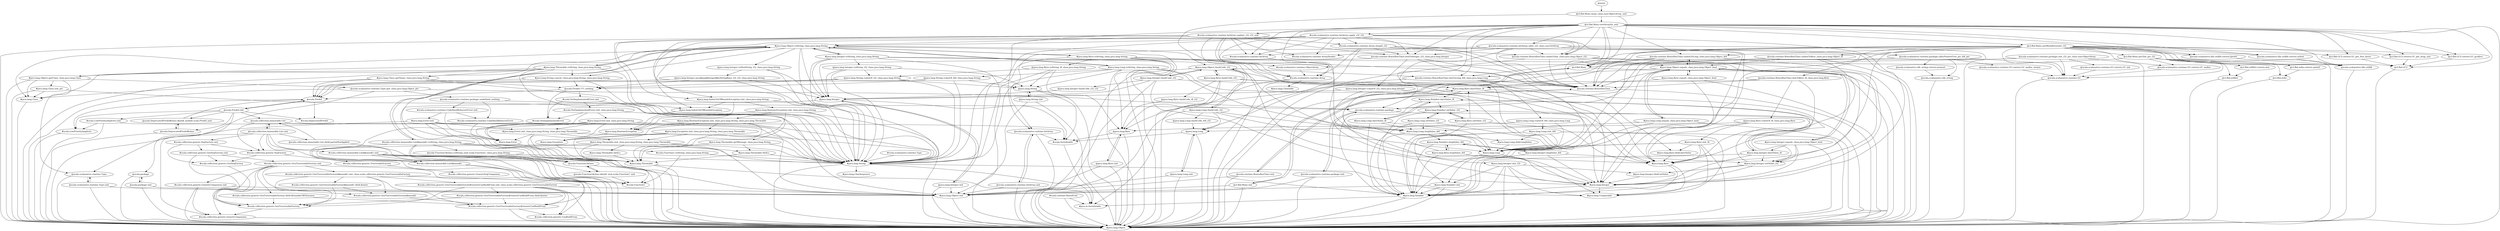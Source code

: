 digraph G {
"@main"->"@cl.fbd.Main::main_class.ssnr.ObjectArray_unit";
"#scala.scalanative.runtime.Type"->"#java.lang.String";
"#java.lang.String"->"#java.io.Serializable";
"#java.lang.String"->"#java.lang.Comparable";
"#java.lang.String"->"#java.lang.CharSequence";
"#java.lang.String"->"#java.lang.Object";
"#scala.scalanative.runtime.ObjectArray"->"#scala.scalanative.runtime.Array";
"#scala.scalanative.runtime.Array"->"#java.io.Serializable";
"#scala.scalanative.runtime.Array"->"#java.lang.Cloneable";
"#scala.scalanative.runtime.Array"->"#java.lang.Object";
"#scala.runtime.BoxedUnit"->"#java.io.Serializable";
"#scala.runtime.BoxedUnit"->"#java.lang.Object";
"@scala.scalanative.runtime.package::init_i32_ptr_class.ssnr.ObjectArray"->"@scala.scalanative.runtime.package";
"@scala.scalanative.runtime.package::init_i32_ptr_class.ssnr.ObjectArray"->"#scala.scalanative.runtime.ObjectArray";
"@scala.scalanative.runtime.package::init_i32_ptr_class.ssnr.ObjectArray"->"@scala.scalanative.runtime.GC";
"@scala.scalanative.runtime.package::init_i32_ptr_class.ssnr.ObjectArray"->"@scala.scalanative.runtime.GC::extern.GC_init";
"@scala.scalanative.runtime.package::init_i32_ptr_class.ssnr.ObjectArray"->"#java.lang.Object";
"@scala.scalanative.runtime.GC::extern.GC_init"->"@scala.scalanative.runtime.GC";
"@scala.scalanative.runtime.GC"->"#java.lang.Object";
"@scala.scalanative.runtime.package"->"@scala.scalanative.runtime.package::init";
"@scala.scalanative.runtime.package"->"#java.lang.Object";
"@scala.scalanative.runtime.package::init"->"@scala.scalanative.runtime.package";
"@scala.scalanative.runtime.package::init"->"#java.lang.Object::init";
"@scala.scalanative.runtime.package::init"->"#java.lang.Object";
"#java.lang.Object::init"->"#java.lang.Object";
"@cl.fbd.Main::main_class.ssnr.ObjectArray_unit"->"@cl.fbd.Main::testArrayInt_unit";
"@cl.fbd.Main::main_class.ssnr.ObjectArray_unit"->"#scala.scalanative.runtime.ObjectArray";
"@cl.fbd.Main::main_class.ssnr.ObjectArray_unit"->"@cl.fbd.Main";
"@cl.fbd.Main"->"@cl.fbd.Main::init";
"@cl.fbd.Main"->"#java.lang.Object";
"@cl.fbd.Main::init"->"#java.lang.Object::init";
"@cl.fbd.Main::init"->"#java.lang.Object";
"@cl.fbd.Main::init"->"@cl.fbd.Main";
"@cl.fbd.Main::testArrayInt_unit"->"@cl.fbd.GC2::extern.GC_get_heap_size";
"@cl.fbd.Main::testArrayInt_unit"->"@scala.scalanative.libc.stdlib";
"@cl.fbd.Main::testArrayInt_unit"->"@scala.runtime.BoxesRunTime::boxToInteger_i32_class.java.lang.Integer";
"@cl.fbd.Main::testArrayInt_unit"->"@scala.scalanative.libc.stdlib::extern.fprintf";
"@cl.fbd.Main::testArrayInt_unit"->"@cl.fbd.GC2::extern.GC_gcollect";
"@cl.fbd.Main::testArrayInt_unit"->"@scala.runtime.BoxesRunTime";
"@cl.fbd.Main::testArrayInt_unit"->"@scala.runtime.BoxesRunTime::boxToLong_i64_class.java.lang.Long";
"@cl.fbd.Main::testArrayInt_unit"->"@cl.fbd.GC2";
"@cl.fbd.Main::testArrayInt_unit"->"@scala.runtime.BoxesRunTime::unboxToLong_class.java.lang.Object_i64";
"@cl.fbd.Main::testArrayInt_unit"->"@scala.scalanative.libc.stdlib::extern.stdout";
"@cl.fbd.Main::testArrayInt_unit"->"#java.lang.Long";
"@cl.fbd.Main::testArrayInt_unit"->"#scala.scalanative.runtime.IntArray::update_i32_i32_unit";
"@cl.fbd.Main::testArrayInt_unit"->"@cl.fbd.GC2::extern.GC_get_free_bytes";
"@cl.fbd.Main::testArrayInt_unit"->"#java.lang.Integer";
"@cl.fbd.Main::testArrayInt_unit"->"@scala.runtime.BoxesRunTime::unboxToInt_class.java.lang.Object_i32";
"@cl.fbd.Main::testArrayInt_unit"->"@scala.scalanative.runtime.IntArray";
"@cl.fbd.Main::testArrayInt_unit"->"#scala.scalanative.runtime.IntArray";
"@cl.fbd.Main::testArrayInt_unit"->"@scala.scalanative.runtime.IntArray::alloc_i32_class.ssnr.IntArray";
"@cl.fbd.Main::testArrayInt_unit"->"@cl.fbd.Main::useMemReturnInt_i32";
"@cl.fbd.Main::testArrayInt_unit"->"#scala.scalanative.runtime.IntArray::apply_i32_i32";
"@cl.fbd.Main::testArrayInt_unit"->"#java.lang.Object";
"@cl.fbd.Main::testArrayInt_unit"->"@cl.fbd.Main";
"#scala.scalanative.runtime.IntArray::apply_i32_i32"->"#scala.scalanative.runtime.Array::length_i32";
"#scala.scalanative.runtime.IntArray::apply_i32_i32"->"@scala.runtime.BoxesRunTime::boxToInteger_i32_class.java.lang.Integer";
"#scala.scalanative.runtime.IntArray::apply_i32_i32"->"@scala.runtime.BoxesRunTime";
"#scala.scalanative.runtime.IntArray::apply_i32_i32"->"#java.lang.String";
"#scala.scalanative.runtime.IntArray::apply_i32_i32"->"#java.lang.IndexOutOfBoundsException";
"#scala.scalanative.runtime.IntArray::apply_i32_i32"->"#java.lang.IndexOutOfBoundsException::init_class.java.lang.String";
"#scala.scalanative.runtime.IntArray::apply_i32_i32"->"#java.lang.Integer";
"#scala.scalanative.runtime.IntArray::apply_i32_i32"->"#java.lang.Object::toString_class.java.lang.String";
"#scala.scalanative.runtime.IntArray::apply_i32_i32"->"@scala.runtime.BoxesRunTime::unboxToInt_class.java.lang.Object_i32";
"#scala.scalanative.runtime.IntArray::apply_i32_i32"->"#scala.scalanative.runtime.IntArray";
"#scala.scalanative.runtime.IntArray::apply_i32_i32"->"#scala.scalanative.runtime.Array";
"#scala.scalanative.runtime.IntArray::apply_i32_i32"->"#java.lang.Object";
"#scala.scalanative.runtime.IntArray::apply_i32_i32"->"#scala.scalanative.runtime.ArrayHeader";
"#scala.scalanative.runtime.IntArray"->"#scala.scalanative.runtime.Array";
"@scala.runtime.BoxesRunTime::unboxToInt_class.java.lang.Object_i32"->"#java.lang.Object::equals_class.java.lang.Object_bool";
"@scala.runtime.BoxesRunTime::unboxToInt_class.java.lang.Object_i32"->"#java.lang.Integer::intValue_i32";
"@scala.runtime.BoxesRunTime::unboxToInt_class.java.lang.Object_i32"->"#java.lang.Integer";
"@scala.runtime.BoxesRunTime::unboxToInt_class.java.lang.Object_i32"->"@scala.runtime.BoxesRunTime";
"@scala.runtime.BoxesRunTime::unboxToInt_class.java.lang.Object_i32"->"#java.lang.Object";
"@scala.runtime.BoxesRunTime"->"@scala.runtime.BoxesRunTime::init";
"@scala.runtime.BoxesRunTime"->"#java.lang.Object";
"@scala.runtime.BoxesRunTime::init"->"@scala.runtime.BoxesRunTime";
"@scala.runtime.BoxesRunTime::init"->"#java.lang.Object::init";
"@scala.runtime.BoxesRunTime::init"->"#java.lang.Object";
"#java.lang.Integer"->"#java.lang.Number";
"#java.lang.Integer"->"#java.lang.Comparable";
"#java.lang.Number"->"#java.io.Serializable";
"#java.lang.Number"->"#java.lang.Object";
"#java.lang.Integer::intValue_i32"->"#java.lang.Number";
"#java.lang.Integer::intValue_i32"->"#java.lang.Number::intValue_i32";
"#java.lang.Integer::intValue_i32"->"#java.lang.Integer";
"#java.lang.Integer::intValue_i32"->"#java.lang.Integer::field.intValue";
"#java.lang.Integer::field.intValue"->"#java.lang.Integer";
"#java.lang.Number::intValue_i32"->"#java.lang.Number";
"#java.lang.Object::equals_class.java.lang.Object_bool"->"#java.lang.Long";
"#java.lang.Object::equals_class.java.lang.Object_bool"->"@scala.runtime.BoxesRunTime";
"#java.lang.Object::equals_class.java.lang.Object_bool"->"@scala.runtime.BoxesRunTime::boxToLong_i64_class.java.lang.Long";
"#java.lang.Object::equals_class.java.lang.Object_bool"->"@scala.runtime.BoxesRunTime::unboxToLong_class.java.lang.Object_i64";
"#java.lang.Object::equals_class.java.lang.Object_bool"->"#java.lang.Object";
"@scala.runtime.BoxesRunTime::unboxToLong_class.java.lang.Object_i64"->"#java.lang.Object::equals_class.java.lang.Object_bool";
"@scala.runtime.BoxesRunTime::unboxToLong_class.java.lang.Object_i64"->"#java.lang.Long";
"@scala.runtime.BoxesRunTime::unboxToLong_class.java.lang.Object_i64"->"@scala.runtime.BoxesRunTime";
"@scala.runtime.BoxesRunTime::unboxToLong_class.java.lang.Object_i64"->"#java.lang.Long::longValue_i64";
"@scala.runtime.BoxesRunTime::unboxToLong_class.java.lang.Object_i64"->"#java.lang.Object";
"#java.lang.Long::longValue_i64"->"#java.lang.Long";
"#java.lang.Long::longValue_i64"->"#java.lang.Number::longValue_i64";
"#java.lang.Long::longValue_i64"->"#java.lang.Number";
"#java.lang.Long::longValue_i64"->"#java.lang.Long::field.longValue";
"#java.lang.Long::field.longValue"->"#java.lang.Long";
"#java.lang.Long"->"#java.lang.Number";
"#java.lang.Long"->"#java.lang.Comparable";
"#java.lang.Number::longValue_i64"->"#java.lang.Number";
"@scala.runtime.BoxesRunTime::boxToLong_i64_class.java.lang.Long"->"#java.lang.Long";
"@scala.runtime.BoxesRunTime::boxToLong_i64_class.java.lang.Long"->"@java.lang.Long";
"@scala.runtime.BoxesRunTime::boxToLong_i64_class.java.lang.Long"->"@java.lang.Long::valueOf_i64_class.java.lang.Long";
"@scala.runtime.BoxesRunTime::boxToLong_i64_class.java.lang.Long"->"@scala.runtime.BoxesRunTime";
"@java.lang.Long::valueOf_i64_class.java.lang.Long"->"@java.lang.Long";
"@java.lang.Long::valueOf_i64_class.java.lang.Long"->"#java.lang.Long";
"@java.lang.Long::valueOf_i64_class.java.lang.Long"->"#java.lang.Long::init_i64";
"#java.lang.Long::init_i64"->"#java.lang.Long::field.longValue";
"#java.lang.Long::init_i64"->"#java.lang.Long";
"#java.lang.Long::init_i64"->"#java.lang.Number::init";
"#java.lang.Long::init_i64"->"#java.lang.Number";
"#java.lang.Long::init_i64"->"#java.lang.Comparable";
"#java.lang.Long::init_i64"->"#java.lang.Object";
"#java.lang.Number::init"->"#java.lang.Number";
"#java.lang.Number::init"->"#java.lang.Object::init";
"#java.lang.Number::init"->"#java.lang.Object";
"@java.lang.Long"->"#scala.Serializable";
"@java.lang.Long"->"@java.lang.Long::init";
"@java.lang.Long"->"#java.lang.Object";
"@java.lang.Long::init"->"@java.lang.Long";
"@java.lang.Long::init"->"#java.lang.Object::init";
"@java.lang.Long::init"->"#java.lang.Object";
"#scala.Serializable"->"#java.io.Serializable";
"#java.lang.Object::toString_class.java.lang.String"->"#java.lang.String::concat_class.java.lang.String_class.java.lang.String";
"#java.lang.Object::toString_class.java.lang.String"->"@java.lang.Integer::toHexString_i32_class.java.lang.String";
"#java.lang.Object::toString_class.java.lang.String"->"#java.lang.Class::getName_class.java.lang.String";
"#java.lang.Object::toString_class.java.lang.String"->"@java.lang.Integer";
"#java.lang.Object::toString_class.java.lang.String"->"#java.lang.Object::hashCode_i32";
"#java.lang.Object::toString_class.java.lang.String"->"#java.lang.Object::getClass_class.java.lang.Class";
"#java.lang.Object::toString_class.java.lang.String"->"#java.lang.String";
"#java.lang.Object::toString_class.java.lang.String"->"#java.lang.Class";
"#java.lang.Object::toString_class.java.lang.String"->"#java.lang.Object";
"#java.lang.Class"->"#java.lang.Object";
"#java.lang.Object::getClass_class.java.lang.Class"->"#java.lang.Class::init_ptr";
"#java.lang.Object::getClass_class.java.lang.Class"->"@scala.scalanative.runtime.Type";
"#java.lang.Object::getClass_class.java.lang.Class"->"#java.lang.Class";
"#java.lang.Object::getClass_class.java.lang.Class"->"@scala.scalanative.runtime.Type::get_class.java.lang.Object_ptr";
"#java.lang.Object::getClass_class.java.lang.Class"->"#java.lang.Object";
"@scala.scalanative.runtime.Type::get_class.java.lang.Object_ptr"->"@scala.scalanative.runtime.Type";
"@scala.scalanative.runtime.Type::get_class.java.lang.Object_ptr"->"@scala.scalanative.runtime.package::undefined_nothing";
"@scala.scalanative.runtime.Type::get_class.java.lang.Object_ptr"->"@scala.scalanative.runtime.package";
"@scala.scalanative.runtime.Type::get_class.java.lang.Object_ptr"->"#java.lang.Object";
"@scala.scalanative.runtime.package::undefined_nothing"->"@scala.scalanative.runtime.package";
"@scala.scalanative.runtime.package::undefined_nothing"->"#scala.scalanative.runtime.UndefinedBehaviorError::init";
"@scala.scalanative.runtime.package::undefined_nothing"->"#scala.scalanative.runtime.UndefinedBehaviorError";
"#scala.scalanative.runtime.UndefinedBehaviorError"->"#java.lang.Error";
"#java.lang.Error"->"#java.lang.Throwable";
"#java.lang.Throwable"->"#java.io.Serializable";
"#java.lang.Throwable"->"#java.lang.Object";
"#scala.scalanative.runtime.UndefinedBehaviorError::init"->"#scala.scalanative.runtime.UndefinedBehaviorError";
"#scala.scalanative.runtime.UndefinedBehaviorError::init"->"#java.lang.Error::init";
"#scala.scalanative.runtime.UndefinedBehaviorError::init"->"#java.lang.Error";
"#java.lang.Error::init"->"#java.lang.Throwable";
"#java.lang.Error::init"->"#java.lang.String";
"#java.lang.Error::init"->"#java.lang.Error";
"#java.lang.Error::init"->"#java.lang.Object";
"#java.lang.Error::init"->"#java.lang.Error::init_class.java.lang.String_class.java.lang.Throwable";
"#java.lang.Error::init_class.java.lang.String_class.java.lang.Throwable"->"#java.lang.Throwable::init_class.java.lang.String_class.java.lang.Throwable";
"#java.lang.Error::init_class.java.lang.String_class.java.lang.Throwable"->"#java.lang.Throwable";
"#java.lang.Error::init_class.java.lang.String_class.java.lang.Throwable"->"#java.lang.String";
"#java.lang.Error::init_class.java.lang.String_class.java.lang.Throwable"->"#java.lang.Error";
"#java.lang.Throwable::init_class.java.lang.String_class.java.lang.Throwable"->"#java.lang.Throwable::field.s";
"#java.lang.Throwable::init_class.java.lang.String_class.java.lang.Throwable"->"#java.lang.Throwable::field.e";
"#java.lang.Throwable::init_class.java.lang.String_class.java.lang.Throwable"->"#java.lang.Throwable";
"#java.lang.Throwable::init_class.java.lang.String_class.java.lang.Throwable"->"#java.lang.String";
"#java.lang.Throwable::init_class.java.lang.String_class.java.lang.Throwable"->"#java.lang.Object::init";
"#java.lang.Throwable::init_class.java.lang.String_class.java.lang.Throwable"->"#java.lang.Object";
"#java.lang.Throwable::field.e"->"#java.lang.Throwable";
"#java.lang.Throwable::field.s"->"#java.lang.Throwable";
"#java.lang.Throwable::field.s"->"#java.lang.String";
"@scala.scalanative.runtime.Type"->"@scala.scalanative.runtime.Type::init";
"@scala.scalanative.runtime.Type"->"#java.lang.Object";
"@scala.scalanative.runtime.Type::init"->"@scala.scalanative.runtime.Type";
"@scala.scalanative.runtime.Type::init"->"#java.lang.Object::init";
"@scala.scalanative.runtime.Type::init"->"#java.lang.Object";
"#java.lang.Class::init_ptr"->"#java.lang.Class";
"#java.lang.Class::init_ptr"->"#java.lang.Object::init";
"#java.lang.Class::init_ptr"->"#java.lang.Object";
"#java.lang.Object::hashCode_i32"->"#java.lang.Long";
"#java.lang.Object::hashCode_i32"->"@scala.runtime.BoxesRunTime";
"#java.lang.Object::hashCode_i32"->"@scala.runtime.BoxesRunTime::boxToLong_i64_class.java.lang.Long";
"#java.lang.Object::hashCode_i32"->"#java.lang.Object";
"@java.lang.Integer"->"#scala.Serializable";
"@java.lang.Integer"->"@java.lang.Integer::init";
"@java.lang.Integer"->"#java.lang.Object";
"@java.lang.Integer::init"->"@java.lang.Integer";
"@java.lang.Integer::init"->"#java.lang.Object::init";
"@java.lang.Integer::init"->"#java.lang.Object";
"#java.lang.Class::getName_class.java.lang.String"->"@scala.Predef::???_nothing";
"#java.lang.Class::getName_class.java.lang.String"->"#java.lang.String";
"#java.lang.Class::getName_class.java.lang.String"->"#java.lang.Class";
"#java.lang.Class::getName_class.java.lang.String"->"@scala.Predef";
"@scala.Predef"->"@scala.Predef::init";
"@scala.Predef"->"#scala.DeprecatedPredef";
"@scala.Predef"->"#scala.LowPriorityImplicits";
"#scala.LowPriorityImplicits"->"#java.lang.Object";
"@scala.Predef::init"->"#scala.LowPriorityImplicits";
"@scala.Predef::init"->"#scala.LowPriorityImplicits::init";
"@scala.Predef::init"->"@scala.package";
"@scala.Predef::init"->"@scala.DeprecatedPredef$class::$init$_module.scala.Predef_unit";
"@scala.Predef::init"->"#scala.DeprecatedPredef";
"@scala.Predef::init"->"@scala.DeprecatedPredef$class";
"@scala.Predef::init"->"@scala.Predef";
"@scala.Predef::init"->"@scala.collection.immutable.List";
"@scala.collection.immutable.List"->"@scala.collection.immutable.List::init";
"@scala.collection.immutable.List"->"#scala.Serializable";
"@scala.collection.immutable.List"->"#scala.collection.generic.SeqFactory";
"#scala.collection.generic.SeqFactory"->"#scala.collection.generic.TraversableFactory";
"#scala.collection.generic.SeqFactory"->"#scala.collection.generic.GenSeqFactory";
"#scala.collection.generic.GenSeqFactory"->"#scala.collection.generic.GenTraversableFactory";
"#scala.collection.generic.GenTraversableFactory"->"#scala.collection.generic.GenericCompanion";
"#scala.collection.generic.GenericCompanion"->"#java.lang.Object";
"#scala.collection.generic.TraversableFactory"->"#scala.collection.generic.GenericSeqCompanion";
"@scala.collection.immutable.List::init"->"#scala.collection.immutable.List$$anon$1::init";
"@scala.collection.immutable.List::init"->"#scala.Function1";
"@scala.collection.immutable.List::init"->"#scala.collection.generic.GenericCompanion";
"@scala.collection.immutable.List::init"->"@scala.collection.immutable.List::field.partialNotApplied";
"@scala.collection.immutable.List::init"->"#scala.collection.immutable.List$$anon$1";
"@scala.collection.immutable.List::init"->"#scala.collection.generic.SeqFactory";
"@scala.collection.immutable.List::init"->"@scala.collection.immutable.List";
"@scala.collection.immutable.List::init"->"#scala.collection.generic.SeqFactory::init";
"#scala.collection.generic.SeqFactory::init"->"#scala.collection.generic.GenSeqFactory::init";
"#scala.collection.generic.SeqFactory::init"->"#scala.collection.generic.SeqFactory";
"#scala.collection.generic.SeqFactory::init"->"#scala.collection.generic.GenSeqFactory";
"#scala.collection.generic.GenSeqFactory::init"->"#scala.collection.generic.GenTraversableFactory";
"#scala.collection.generic.GenSeqFactory::init"->"#scala.collection.generic.GenTraversableFactory::init";
"#scala.collection.generic.GenSeqFactory::init"->"#scala.collection.generic.GenSeqFactory";
"#scala.collection.generic.GenTraversableFactory::init"->"#scala.collection.generic.GenTraversableFactory::field.ReusableCBFInstance";
"#scala.collection.generic.GenTraversableFactory::init"->"#scala.collection.generic.GenericCompanion::init";
"#scala.collection.generic.GenTraversableFactory::init"->"#scala.collection.generic.GenTraversableFactory$GenericCanBuildFrom";
"#scala.collection.generic.GenTraversableFactory::init"->"#scala.collection.generic.GenTraversableFactory";
"#scala.collection.generic.GenTraversableFactory::init"->"#scala.collection.generic.GenTraversableFactory$$anon$1";
"#scala.collection.generic.GenTraversableFactory::init"->"#scala.collection.generic.GenTraversableFactory$$anon$1::init_class.scala.collection.generic.GenTraversableFactory";
"#scala.collection.generic.GenTraversableFactory::init"->"#scala.collection.generic.GenericCompanion";
"#scala.collection.generic.GenTraversableFactory$$anon$1::init_class.scala.collection.generic.GenTraversableFactory"->"#scala.collection.generic.GenTraversableFactory$GenericCanBuildFrom";
"#scala.collection.generic.GenTraversableFactory$$anon$1::init_class.scala.collection.generic.GenTraversableFactory"->"#scala.collection.generic.GenTraversableFactory";
"#scala.collection.generic.GenTraversableFactory$$anon$1::init_class.scala.collection.generic.GenTraversableFactory"->"#scala.collection.generic.GenTraversableFactory$$anon$1";
"#scala.collection.generic.GenTraversableFactory$$anon$1::init_class.scala.collection.generic.GenTraversableFactory"->"#scala.collection.generic.GenTraversableFactory$GenericCanBuildFrom::init_class.scala.collection.generic.GenTraversableFactory";
"#scala.collection.generic.GenTraversableFactory$$anon$1::init_class.scala.collection.generic.GenTraversableFactory"->"#scala.collection.generic.CanBuildFrom";
"#scala.collection.generic.GenTraversableFactory$$anon$1::init_class.scala.collection.generic.GenTraversableFactory"->"#java.lang.Object";
"#scala.collection.generic.GenTraversableFactory$$anon$1::init_class.scala.collection.generic.GenTraversableFactory"->"#scala.collection.generic.GenTraversableFactory$$anon$1::field.$outer";
"#scala.collection.generic.GenTraversableFactory$$anon$1::field.$outer"->"#scala.collection.generic.GenTraversableFactory";
"#scala.collection.generic.GenTraversableFactory$$anon$1::field.$outer"->"#scala.collection.generic.GenTraversableFactory$$anon$1";
"#scala.collection.generic.GenTraversableFactory$$anon$1"->"#scala.collection.generic.GenTraversableFactory$GenericCanBuildFrom";
"#scala.collection.generic.GenTraversableFactory$GenericCanBuildFrom"->"#java.lang.Object";
"#scala.collection.generic.GenTraversableFactory$GenericCanBuildFrom"->"#scala.collection.generic.CanBuildFrom";
"#scala.collection.generic.GenTraversableFactory$GenericCanBuildFrom::init_class.scala.collection.generic.GenTraversableFactory"->"#scala.collection.generic.GenTraversableFactory$GenericCanBuildFrom";
"#scala.collection.generic.GenTraversableFactory$GenericCanBuildFrom::init_class.scala.collection.generic.GenTraversableFactory"->"#scala.collection.generic.GenTraversableFactory";
"#scala.collection.generic.GenTraversableFactory$GenericCanBuildFrom::init_class.scala.collection.generic.GenTraversableFactory"->"#scala.collection.generic.GenTraversableFactory$GenericCanBuildFrom::field.$outer";
"#scala.collection.generic.GenTraversableFactory$GenericCanBuildFrom::init_class.scala.collection.generic.GenTraversableFactory"->"#java.lang.Object::init";
"#scala.collection.generic.GenTraversableFactory$GenericCanBuildFrom::init_class.scala.collection.generic.GenTraversableFactory"->"#scala.collection.generic.CanBuildFrom";
"#scala.collection.generic.GenTraversableFactory$GenericCanBuildFrom::init_class.scala.collection.generic.GenTraversableFactory"->"#java.lang.Object";
"#scala.collection.generic.GenTraversableFactory$GenericCanBuildFrom::field.$outer"->"#scala.collection.generic.GenTraversableFactory$GenericCanBuildFrom";
"#scala.collection.generic.GenTraversableFactory$GenericCanBuildFrom::field.$outer"->"#scala.collection.generic.GenTraversableFactory";
"#scala.collection.generic.GenericCompanion::init"->"#scala.collection.generic.GenericCompanion";
"#scala.collection.generic.GenericCompanion::init"->"#java.lang.Object::init";
"#scala.collection.generic.GenericCompanion::init"->"#java.lang.Object";
"#scala.collection.generic.GenTraversableFactory::field.ReusableCBFInstance"->"#scala.collection.generic.GenTraversableFactory$GenericCanBuildFrom";
"#scala.collection.generic.GenTraversableFactory::field.ReusableCBFInstance"->"#scala.collection.generic.GenTraversableFactory";
"#scala.collection.immutable.List$$anon$1"->"#scala.Function1";
"#scala.collection.immutable.List$$anon$1"->"#java.lang.Object";
"@scala.collection.immutable.List::field.partialNotApplied"->"#scala.Function1";
"@scala.collection.immutable.List::field.partialNotApplied"->"@scala.collection.immutable.List";
"#scala.collection.immutable.List$$anon$1::init"->"@scala.Function1$class";
"#scala.collection.immutable.List$$anon$1::init"->"#scala.Function1";
"#scala.collection.immutable.List$$anon$1::init"->"#scala.collection.immutable.List$$anon$1";
"#scala.collection.immutable.List$$anon$1::init"->"@scala.Function1$class::$init$_trait.scala.Function1_unit";
"#scala.collection.immutable.List$$anon$1::init"->"#java.lang.Object::init";
"#scala.collection.immutable.List$$anon$1::init"->"#java.lang.Object";
"@scala.Function1$class::$init$_trait.scala.Function1_unit"->"@scala.Function1$class";
"@scala.Function1$class::$init$_trait.scala.Function1_unit"->"#scala.Function1";
"@scala.Function1$class"->"@scala.Function1$class::$init$_trait.scala.Function1_unit";
"@scala.Function1$class"->"#java.lang.Object";
"@scala.DeprecatedPredef$class"->"@scala.DeprecatedPredef$class::$init$_module.scala.Predef_unit";
"@scala.DeprecatedPredef$class"->"#java.lang.Object";
"@scala.DeprecatedPredef$class::$init$_module.scala.Predef_unit"->"@scala.DeprecatedPredef$class";
"@scala.DeprecatedPredef$class::$init$_module.scala.Predef_unit"->"@scala.Predef";
"@scala.package"->"@scala.package::init";
"@scala.package"->"#java.lang.Object";
"@scala.package::init"->"@scala.package";
"@scala.package::init"->"#java.lang.Object::init";
"@scala.package::init"->"#java.lang.Object";
"#scala.LowPriorityImplicits::init"->"#scala.LowPriorityImplicits";
"#scala.LowPriorityImplicits::init"->"#java.lang.Object::init";
"#scala.LowPriorityImplicits::init"->"#java.lang.Object";
"@scala.Predef::???_nothing"->"#scala.NotImplementedError";
"@scala.Predef::???_nothing"->"@scala.Predef";
"@scala.Predef::???_nothing"->"#scala.NotImplementedError::init";
"#scala.NotImplementedError::init"->"#scala.NotImplementedError::init_class.java.lang.String";
"#scala.NotImplementedError::init"->"#scala.NotImplementedError";
"#scala.NotImplementedError::init"->"#java.lang.String";
"#scala.NotImplementedError"->"#java.lang.Error";
"#scala.NotImplementedError::init_class.java.lang.String"->"#scala.NotImplementedError";
"#scala.NotImplementedError::init_class.java.lang.String"->"#java.lang.String";
"#scala.NotImplementedError::init_class.java.lang.String"->"#java.lang.Error::init_class.java.lang.String";
"#scala.NotImplementedError::init_class.java.lang.String"->"#java.lang.Error";
"#java.lang.Error::init_class.java.lang.String"->"#java.lang.Throwable";
"#java.lang.Error::init_class.java.lang.String"->"#java.lang.String";
"#java.lang.Error::init_class.java.lang.String"->"#java.lang.Error";
"#java.lang.Error::init_class.java.lang.String"->"#java.lang.Object";
"#java.lang.Error::init_class.java.lang.String"->"#java.lang.Error::init_class.java.lang.String_class.java.lang.Throwable";
"@java.lang.Integer::toHexString_i32_class.java.lang.String"->"@java.lang.Integer";
"@java.lang.Integer::toHexString_i32_class.java.lang.String"->"#java.lang.String";
"@java.lang.Integer::toHexString_i32_class.java.lang.String"->"@java.lang.Integer::java$lang$Integer$$toStringBase_i32_i32_class.java.lang.String";
"@java.lang.Integer::java$lang$Integer$$toStringBase_i32_i32_class.java.lang.String"->"@java.lang.Integer";
"@java.lang.Integer::java$lang$Integer$$toStringBase_i32_i32_class.java.lang.String"->"@scala.Predef::???_nothing";
"@java.lang.Integer::java$lang$Integer$$toStringBase_i32_i32_class.java.lang.String"->"#java.lang.String";
"@java.lang.Integer::java$lang$Integer$$toStringBase_i32_i32_class.java.lang.String"->"@scala.Predef";
"#java.lang.String::concat_class.java.lang.String_class.java.lang.String"->"@scala.Predef::???_nothing";
"#java.lang.String::concat_class.java.lang.String_class.java.lang.String"->"#java.lang.String";
"#java.lang.String::concat_class.java.lang.String_class.java.lang.String"->"@scala.Predef";
"#java.lang.IndexOutOfBoundsException::init_class.java.lang.String"->"#java.lang.IndexOutOfBoundsException";
"#java.lang.IndexOutOfBoundsException::init_class.java.lang.String"->"#java.lang.RuntimeException";
"#java.lang.IndexOutOfBoundsException::init_class.java.lang.String"->"#java.lang.String";
"#java.lang.IndexOutOfBoundsException::init_class.java.lang.String"->"#java.lang.RuntimeException::init_class.java.lang.String";
"#java.lang.RuntimeException::init_class.java.lang.String"->"#java.lang.Throwable";
"#java.lang.RuntimeException::init_class.java.lang.String"->"#java.lang.RuntimeException::init_class.java.lang.String_class.java.lang.Throwable";
"#java.lang.RuntimeException::init_class.java.lang.String"->"#java.lang.RuntimeException";
"#java.lang.RuntimeException::init_class.java.lang.String"->"#java.lang.String";
"#java.lang.RuntimeException::init_class.java.lang.String"->"#java.lang.Object";
"#java.lang.RuntimeException"->"#java.lang.Exception";
"#java.lang.Exception"->"#java.lang.Throwable";
"#java.lang.RuntimeException::init_class.java.lang.String_class.java.lang.Throwable"->"#java.lang.Exception::init_class.java.lang.String_class.java.lang.Throwable";
"#java.lang.RuntimeException::init_class.java.lang.String_class.java.lang.Throwable"->"#java.lang.Exception";
"#java.lang.RuntimeException::init_class.java.lang.String_class.java.lang.Throwable"->"#java.lang.Throwable";
"#java.lang.RuntimeException::init_class.java.lang.String_class.java.lang.Throwable"->"#java.lang.RuntimeException";
"#java.lang.RuntimeException::init_class.java.lang.String_class.java.lang.Throwable"->"#java.lang.String";
"#java.lang.Exception::init_class.java.lang.String_class.java.lang.Throwable"->"#java.lang.Throwable::init_class.java.lang.String_class.java.lang.Throwable";
"#java.lang.Exception::init_class.java.lang.String_class.java.lang.Throwable"->"#java.lang.Exception";
"#java.lang.Exception::init_class.java.lang.String_class.java.lang.Throwable"->"#java.lang.Throwable";
"#java.lang.Exception::init_class.java.lang.String_class.java.lang.Throwable"->"#java.lang.String";
"#java.lang.IndexOutOfBoundsException"->"#java.lang.RuntimeException";
"@scala.runtime.BoxesRunTime::boxToInteger_i32_class.java.lang.Integer"->"@java.lang.Integer::valueOf_i32_class.java.lang.Integer";
"@scala.runtime.BoxesRunTime::boxToInteger_i32_class.java.lang.Integer"->"#java.lang.Integer";
"@scala.runtime.BoxesRunTime::boxToInteger_i32_class.java.lang.Integer"->"@scala.runtime.BoxesRunTime";
"@scala.runtime.BoxesRunTime::boxToInteger_i32_class.java.lang.Integer"->"@java.lang.Integer";
"@java.lang.Integer::valueOf_i32_class.java.lang.Integer"->"@java.lang.Integer";
"@java.lang.Integer::valueOf_i32_class.java.lang.Integer"->"#java.lang.Integer";
"@java.lang.Integer::valueOf_i32_class.java.lang.Integer"->"#java.lang.Integer::init_i32";
"#java.lang.Integer::init_i32"->"#java.lang.Number::init";
"#java.lang.Integer::init_i32"->"#java.lang.Number";
"#java.lang.Integer::init_i32"->"#java.lang.Integer";
"#java.lang.Integer::init_i32"->"#java.lang.Integer::field.intValue";
"#java.lang.Integer::init_i32"->"#java.lang.Comparable";
"#java.lang.Integer::init_i32"->"#java.lang.Object";
"#scala.scalanative.runtime.Array::length_i32"->"@scala.runtime.BoxesRunTime::boxToInteger_i32_class.java.lang.Integer";
"#scala.scalanative.runtime.Array::length_i32"->"#java.lang.Integer";
"#scala.scalanative.runtime.Array::length_i32"->"@scala.runtime.BoxesRunTime";
"#scala.scalanative.runtime.Array::length_i32"->"@scala.runtime.BoxesRunTime::unboxToInt_class.java.lang.Object_i32";
"#scala.scalanative.runtime.Array::length_i32"->"#scala.scalanative.runtime.Array";
"#scala.scalanative.runtime.Array::length_i32"->"#java.lang.Object";
"@cl.fbd.Main::useMemReturnInt_i32"->"@cl.fbd.GC2::extern.GC_get_heap_size";
"@cl.fbd.Main::useMemReturnInt_i32"->"@scala.scalanative.libc.stdlib";
"@cl.fbd.Main::useMemReturnInt_i32"->"@cl.fbd.Main::ptr2Int_ptr_i32";
"@cl.fbd.Main::useMemReturnInt_i32"->"@scala.scalanative.libc.stdlib::extern.fprintf";
"@cl.fbd.Main::useMemReturnInt_i32"->"@cl.fbd.GC2::extern.GC_gcollect";
"@cl.fbd.Main::useMemReturnInt_i32"->"#java.lang.Byte";
"@cl.fbd.Main::useMemReturnInt_i32"->"@scala.runtime.BoxesRunTime";
"@cl.fbd.Main::useMemReturnInt_i32"->"@scala.runtime.BoxesRunTime::boxToLong_i64_class.java.lang.Long";
"@cl.fbd.Main::useMemReturnInt_i32"->"@cl.fbd.GC2";
"@cl.fbd.Main::useMemReturnInt_i32"->"@scala.runtime.BoxesRunTime::unboxToLong_class.java.lang.Object_i64";
"@cl.fbd.Main::useMemReturnInt_i32"->"@scala.scalanative.runtime.GC::extern.GC_malloc";
"@cl.fbd.Main::useMemReturnInt_i32"->"@scala.scalanative.libc.stdlib::extern.stdout";
"@cl.fbd.Main::useMemReturnInt_i32"->"#java.lang.Long";
"@cl.fbd.Main::useMemReturnInt_i32"->"@scala.runtime.BoxesRunTime::boxToByte_i8_class.java.lang.Byte";
"@cl.fbd.Main::useMemReturnInt_i32"->"@cl.fbd.GC2::extern.GC_get_free_bytes";
"@cl.fbd.Main::useMemReturnInt_i32"->"@scala.runtime.BoxesRunTime::unboxToByte_class.java.lang.Object_i8";
"@cl.fbd.Main::useMemReturnInt_i32"->"@scala.scalanative.runtime.GC";
"@cl.fbd.Main::useMemReturnInt_i32"->"#java.lang.Object";
"@cl.fbd.Main::useMemReturnInt_i32"->"@cl.fbd.Main";
"@scala.runtime.BoxesRunTime::unboxToByte_class.java.lang.Object_i8"->"#java.lang.Object::equals_class.java.lang.Object_bool";
"@scala.runtime.BoxesRunTime::unboxToByte_class.java.lang.Object_i8"->"#java.lang.Byte";
"@scala.runtime.BoxesRunTime::unboxToByte_class.java.lang.Object_i8"->"@scala.runtime.BoxesRunTime";
"@scala.runtime.BoxesRunTime::unboxToByte_class.java.lang.Object_i8"->"#java.lang.Byte::byteValue_i8";
"@scala.runtime.BoxesRunTime::unboxToByte_class.java.lang.Object_i8"->"#java.lang.Object";
"#java.lang.Byte::byteValue_i8"->"#java.lang.Byte::field.byteValue";
"#java.lang.Byte::byteValue_i8"->"#java.lang.Number::byteValue_i8";
"#java.lang.Byte::byteValue_i8"->"#java.lang.Byte";
"#java.lang.Byte::byteValue_i8"->"#java.lang.Number";
"#java.lang.Byte"->"#java.lang.Number";
"#java.lang.Byte"->"#java.lang.Comparable";
"#java.lang.Number::byteValue_i8"->"#java.lang.Number";
"#java.lang.Number::byteValue_i8"->"#java.lang.Number::intValue_i32";
"#java.lang.Byte::field.byteValue"->"#java.lang.Byte";
"@cl.fbd.GC2::extern.GC_get_free_bytes"->"@cl.fbd.GC2";
"@cl.fbd.GC2"->"#java.lang.Object";
"@scala.runtime.BoxesRunTime::boxToByte_i8_class.java.lang.Byte"->"#java.lang.Byte";
"@scala.runtime.BoxesRunTime::boxToByte_i8_class.java.lang.Byte"->"@java.lang.Byte";
"@scala.runtime.BoxesRunTime::boxToByte_i8_class.java.lang.Byte"->"@scala.runtime.BoxesRunTime";
"@scala.runtime.BoxesRunTime::boxToByte_i8_class.java.lang.Byte"->"@java.lang.Byte::valueOf_i8_class.java.lang.Byte";
"@java.lang.Byte::valueOf_i8_class.java.lang.Byte"->"@java.lang.Byte";
"@java.lang.Byte::valueOf_i8_class.java.lang.Byte"->"#java.lang.Byte";
"@java.lang.Byte::valueOf_i8_class.java.lang.Byte"->"#java.lang.Byte::init_i8";
"#java.lang.Byte::init_i8"->"#java.lang.Byte::field.byteValue";
"#java.lang.Byte::init_i8"->"#java.lang.Byte";
"#java.lang.Byte::init_i8"->"#java.lang.Number::init";
"#java.lang.Byte::init_i8"->"#java.lang.Number";
"#java.lang.Byte::init_i8"->"#java.lang.Comparable";
"#java.lang.Byte::init_i8"->"#java.lang.Object";
"@java.lang.Byte"->"@java.lang.Byte::init";
"@java.lang.Byte"->"#scala.Serializable";
"@java.lang.Byte"->"#java.lang.Object";
"@java.lang.Byte::init"->"@java.lang.Byte";
"@java.lang.Byte::init"->"#java.lang.Object::init";
"@java.lang.Byte::init"->"#java.lang.Object";
"@scala.scalanative.libc.stdlib::extern.stdout"->"@scala.scalanative.libc.stdlib";
"@scala.scalanative.libc.stdlib"->"#java.lang.Object";
"@scala.scalanative.runtime.GC::extern.GC_malloc"->"@scala.scalanative.runtime.GC";
"@cl.fbd.GC2::extern.GC_gcollect"->"@cl.fbd.GC2";
"@scala.scalanative.libc.stdlib::extern.fprintf"->"@scala.scalanative.libc.stdlib";
"@cl.fbd.Main::ptr2Int_ptr_i32"->"@cl.fbd.stdlib2";
"@cl.fbd.Main::ptr2Int_ptr_i32"->"@cl.fbd.stdio";
"@cl.fbd.Main::ptr2Int_ptr_i32"->"@cl.fbd.stdlib2::extern.atoi";
"@cl.fbd.Main::ptr2Int_ptr_i32"->"@scala.scalanative.runtime.GC";
"@cl.fbd.Main::ptr2Int_ptr_i32"->"@cl.fbd.stdio::extern.sprintf";
"@cl.fbd.Main::ptr2Int_ptr_i32"->"@cl.fbd.Main";
"@cl.fbd.Main::ptr2Int_ptr_i32"->"@scala.scalanative.runtime.GC::extern.GC_malloc";
"@cl.fbd.stdio::extern.sprintf"->"@cl.fbd.stdio";
"@cl.fbd.stdio"->"#java.lang.Object";
"@cl.fbd.stdlib2::extern.atoi"->"@cl.fbd.stdlib2";
"@cl.fbd.stdlib2"->"#java.lang.Object";
"@cl.fbd.GC2::extern.GC_get_heap_size"->"@cl.fbd.GC2";
"@scala.scalanative.runtime.IntArray::alloc_i32_class.ssnr.IntArray"->"@scala.runtime.BoxesRunTime::boxToInteger_i32_class.java.lang.Integer";
"@scala.scalanative.runtime.IntArray::alloc_i32_class.ssnr.IntArray"->"@scala.scalanative.runtime.package";
"@scala.scalanative.runtime.IntArray::alloc_i32_class.ssnr.IntArray"->"#java.lang.Integer";
"@scala.scalanative.runtime.IntArray::alloc_i32_class.ssnr.IntArray"->"@scala.runtime.BoxesRunTime";
"@scala.scalanative.runtime.IntArray::alloc_i32_class.ssnr.IntArray"->"@scala.runtime.BoxesRunTime::unboxToInt_class.java.lang.Object_i32";
"@scala.scalanative.runtime.IntArray::alloc_i32_class.ssnr.IntArray"->"@scala.scalanative.runtime.IntArray";
"@scala.scalanative.runtime.IntArray::alloc_i32_class.ssnr.IntArray"->"#scala.scalanative.runtime.IntArray";
"@scala.scalanative.runtime.IntArray::alloc_i32_class.ssnr.IntArray"->"@scala.scalanative.runtime.package::allocPointerFree_ptr_i64_ptr";
"@scala.scalanative.runtime.IntArray::alloc_i32_class.ssnr.IntArray"->"#java.lang.Object";
"@scala.scalanative.runtime.IntArray::alloc_i32_class.ssnr.IntArray"->"#scala.scalanative.runtime.ArrayHeader";
"@scala.scalanative.runtime.package::allocPointerFree_ptr_i64_ptr"->"@scala.scalanative.runtime.GC::extern.GC_malloc_atomic";
"@scala.scalanative.runtime.package::allocPointerFree_ptr_i64_ptr"->"@scala.scalanative.runtime.package";
"@scala.scalanative.runtime.package::allocPointerFree_ptr_i64_ptr"->"@scala.scalanative.runtime.GC";
"@scala.scalanative.runtime.package::allocPointerFree_ptr_i64_ptr"->"@scala.scalanative.clib_string::extern.memset";
"@scala.scalanative.runtime.package::allocPointerFree_ptr_i64_ptr"->"@scala.scalanative.clib_string";
"@scala.scalanative.clib_string"->"#java.lang.Object";
"@scala.scalanative.clib_string::extern.memset"->"@scala.scalanative.clib_string";
"@scala.scalanative.runtime.GC::extern.GC_malloc_atomic"->"@scala.scalanative.runtime.GC";
"@scala.scalanative.runtime.IntArray"->"@scala.scalanative.runtime.IntArray::init";
"@scala.scalanative.runtime.IntArray"->"#scala.Serializable";
"@scala.scalanative.runtime.IntArray"->"#java.lang.Object";
"@scala.scalanative.runtime.IntArray::init"->"@scala.scalanative.runtime.IntArray";
"@scala.scalanative.runtime.IntArray::init"->"#java.lang.Object::init";
"@scala.scalanative.runtime.IntArray::init"->"#java.lang.Object";
"#scala.scalanative.runtime.IntArray::update_i32_i32_unit"->"#scala.scalanative.runtime.Array::length_i32";
"#scala.scalanative.runtime.IntArray::update_i32_i32_unit"->"@scala.runtime.BoxesRunTime::boxToInteger_i32_class.java.lang.Integer";
"#scala.scalanative.runtime.IntArray::update_i32_i32_unit"->"@scala.runtime.BoxesRunTime";
"#scala.scalanative.runtime.IntArray::update_i32_i32_unit"->"#java.lang.String";
"#scala.scalanative.runtime.IntArray::update_i32_i32_unit"->"#java.lang.IndexOutOfBoundsException";
"#scala.scalanative.runtime.IntArray::update_i32_i32_unit"->"#java.lang.IndexOutOfBoundsException::init_class.java.lang.String";
"#scala.scalanative.runtime.IntArray::update_i32_i32_unit"->"#java.lang.Integer";
"#scala.scalanative.runtime.IntArray::update_i32_i32_unit"->"#java.lang.Object::toString_class.java.lang.String";
"#scala.scalanative.runtime.IntArray::update_i32_i32_unit"->"@scala.runtime.BoxesRunTime::unboxToInt_class.java.lang.Object_i32";
"#scala.scalanative.runtime.IntArray::update_i32_i32_unit"->"#scala.scalanative.runtime.IntArray";
"#scala.scalanative.runtime.IntArray::update_i32_i32_unit"->"#scala.scalanative.runtime.Array";
"#scala.scalanative.runtime.IntArray::update_i32_i32_unit"->"#java.lang.Object";
"#scala.scalanative.runtime.IntArray::update_i32_i32_unit"->"#scala.scalanative.runtime.ArrayHeader";
"#java.lang.Object::equals_class.java.lang.Object_bool"->"#java.lang.Long::equals_class.java.lang.Object_bool";
"#java.lang.Number::intValue_i32"->"#java.lang.Long::intValue_i32";
"#java.lang.Number::byteValue_i8"->"#java.lang.Long::byteValue_i8";
"#java.lang.Object::hashCode_i32"->"#java.lang.Long::hashCode_i32";
"#java.lang.Object::toString_class.java.lang.String"->"#java.lang.Long::toString_class.java.lang.String";
"#java.lang.Object::toString_class.java.lang.String"->"#java.lang.Throwable::toString_class.java.lang.String";
"#java.lang.Object::toString_class.java.lang.String"->"#scala.collection.immutable.List$$anon$1::toString_class.java.lang.String";
"#java.lang.Object::hashCode_i32"->"#java.lang.Integer::hashCode_i32";
"#java.lang.Object::toString_class.java.lang.String"->"#java.lang.Integer::toString_class.java.lang.String";
"#java.lang.Object::equals_class.java.lang.Object_bool"->"#java.lang.Integer::equals_class.java.lang.Object_bool";
"#java.lang.Number::byteValue_i8"->"#java.lang.Integer::byteValue_i8";
"#java.lang.Number::longValue_i64"->"#java.lang.Integer::longValue_i64";
"#java.lang.Object::equals_class.java.lang.Object_bool"->"#java.lang.Byte::equals_class.java.lang.Object_bool";
"#java.lang.Object::toString_class.java.lang.String"->"#java.lang.Byte::toString_class.java.lang.String";
"#java.lang.Object::hashCode_i32"->"#java.lang.Byte::hashCode_i32";
"#java.lang.Number::intValue_i32"->"#java.lang.Byte::intValue_i32";
"#java.lang.Number::longValue_i64"->"#java.lang.Byte::longValue_i64";
"#java.lang.Byte::longValue_i64"->"#java.lang.Number::longValue_i64";
"#java.lang.Byte::longValue_i64"->"#java.lang.Byte";
"#java.lang.Byte::longValue_i64"->"#java.lang.Number";
"#java.lang.Byte::longValue_i64"->"#java.lang.Byte::byteValue_i8";
"#java.lang.Byte::intValue_i32"->"#java.lang.Byte";
"#java.lang.Byte::intValue_i32"->"#java.lang.Number";
"#java.lang.Byte::intValue_i32"->"#java.lang.Number::intValue_i32";
"#java.lang.Byte::intValue_i32"->"#java.lang.Byte::byteValue_i8";
"#java.lang.Byte::hashCode_i32"->"@java.lang.Byte::hashCode_i8_i32";
"#java.lang.Byte::hashCode_i32"->"#java.lang.Byte";
"#java.lang.Byte::hashCode_i32"->"@java.lang.Byte";
"#java.lang.Byte::hashCode_i32"->"#java.lang.Object::hashCode_i32";
"#java.lang.Byte::hashCode_i32"->"#java.lang.Byte::byteValue_i8";
"#java.lang.Byte::hashCode_i32"->"#java.lang.Object";
"@java.lang.Byte::hashCode_i8_i32"->"@java.lang.Byte";
"#java.lang.Byte::toString_class.java.lang.String"->"@java.lang.Byte::toString_i8_class.java.lang.String";
"#java.lang.Byte::toString_class.java.lang.String"->"#java.lang.Byte";
"#java.lang.Byte::toString_class.java.lang.String"->"@java.lang.Byte";
"#java.lang.Byte::toString_class.java.lang.String"->"#java.lang.Object::toString_class.java.lang.String";
"#java.lang.Byte::toString_class.java.lang.String"->"#java.lang.Byte::byteValue_i8";
"#java.lang.Byte::toString_class.java.lang.String"->"#java.lang.String";
"#java.lang.Byte::toString_class.java.lang.String"->"#java.lang.Object";
"@java.lang.Byte::toString_i8_class.java.lang.String"->"@java.lang.Byte";
"@java.lang.Byte::toString_i8_class.java.lang.String"->"@java.lang.String::valueOf_i32_class.java.lang.String";
"@java.lang.Byte::toString_i8_class.java.lang.String"->"#java.lang.String";
"@java.lang.Byte::toString_i8_class.java.lang.String"->"@java.lang.String";
"@java.lang.String"->"#scala.Serializable";
"@java.lang.String"->"@java.lang.String::init";
"@java.lang.String"->"#java.lang.Object";
"@java.lang.String::init"->"@java.lang.String";
"@java.lang.String::init"->"#java.lang.Object::init";
"@java.lang.String::init"->"#java.lang.Object";
"@java.lang.String::valueOf_i32_class.java.lang.String"->"@scala.Predef::???_nothing";
"@java.lang.String::valueOf_i32_class.java.lang.String"->"@java.lang.String";
"@java.lang.String::valueOf_i32_class.java.lang.String"->"#java.lang.String";
"@java.lang.String::valueOf_i32_class.java.lang.String"->"@scala.Predef";
"#java.lang.Byte::equals_class.java.lang.Object_bool"->"#java.lang.Object::equals_class.java.lang.Object_bool";
"#java.lang.Byte::equals_class.java.lang.Object_bool"->"#java.lang.Byte";
"#java.lang.Byte::equals_class.java.lang.Object_bool"->"#java.lang.Byte::byteValue_i8";
"#java.lang.Byte::equals_class.java.lang.Object_bool"->"#java.lang.Object";
"#java.lang.Integer::longValue_i64"->"#java.lang.Integer::intValue_i32";
"#java.lang.Integer::longValue_i64"->"#java.lang.Number::longValue_i64";
"#java.lang.Integer::longValue_i64"->"#java.lang.Number";
"#java.lang.Integer::longValue_i64"->"#java.lang.Integer";
"#java.lang.Integer::byteValue_i8"->"#java.lang.Integer::intValue_i32";
"#java.lang.Integer::byteValue_i8"->"#java.lang.Number::byteValue_i8";
"#java.lang.Integer::byteValue_i8"->"#java.lang.Number";
"#java.lang.Integer::byteValue_i8"->"#java.lang.Integer";
"#java.lang.Integer::equals_class.java.lang.Object_bool"->"#java.lang.Object::equals_class.java.lang.Object_bool";
"#java.lang.Integer::equals_class.java.lang.Object_bool"->"#java.lang.Integer::intValue_i32";
"#java.lang.Integer::equals_class.java.lang.Object_bool"->"#java.lang.Integer";
"#java.lang.Integer::equals_class.java.lang.Object_bool"->"#java.lang.Integer::byteValue_i8";
"#java.lang.Integer::equals_class.java.lang.Object_bool"->"#java.lang.Object";
"#java.lang.Integer::toString_class.java.lang.String"->"#java.lang.Integer::intValue_i32";
"#java.lang.Integer::toString_class.java.lang.String"->"@java.lang.Integer::toString_i32_class.java.lang.String";
"#java.lang.Integer::toString_class.java.lang.String"->"#java.lang.Integer";
"#java.lang.Integer::toString_class.java.lang.String"->"@java.lang.Integer";
"#java.lang.Integer::toString_class.java.lang.String"->"#java.lang.Object::toString_class.java.lang.String";
"#java.lang.Integer::toString_class.java.lang.String"->"#java.lang.String";
"#java.lang.Integer::toString_class.java.lang.String"->"#java.lang.Object";
"@java.lang.Integer::toString_i32_class.java.lang.String"->"@java.lang.Integer";
"@java.lang.Integer::toString_i32_class.java.lang.String"->"@java.lang.String::valueOf_i32_class.java.lang.String";
"@java.lang.Integer::toString_i32_class.java.lang.String"->"#java.lang.String";
"@java.lang.Integer::toString_i32_class.java.lang.String"->"@java.lang.String";
"#java.lang.Integer::hashCode_i32"->"@java.lang.Integer::hashCode_i32_i32";
"#java.lang.Integer::hashCode_i32"->"#java.lang.Integer::intValue_i32";
"#java.lang.Integer::hashCode_i32"->"#java.lang.Integer";
"#java.lang.Integer::hashCode_i32"->"@java.lang.Integer";
"#java.lang.Integer::hashCode_i32"->"#java.lang.Object::hashCode_i32";
"#java.lang.Integer::hashCode_i32"->"#java.lang.Object";
"@java.lang.Integer::hashCode_i32_i32"->"@java.lang.Integer";
"#scala.collection.immutable.List$$anon$1::toString_class.java.lang.String"->"@scala.Function1$class";
"#scala.collection.immutable.List$$anon$1::toString_class.java.lang.String"->"@scala.Function1$class::toString_trait.scala.Function1_class.java.lang.String";
"#scala.collection.immutable.List$$anon$1::toString_class.java.lang.String"->"#scala.Function1";
"#scala.collection.immutable.List$$anon$1::toString_class.java.lang.String"->"#java.lang.Object::toString_class.java.lang.String";
"#scala.collection.immutable.List$$anon$1::toString_class.java.lang.String"->"#scala.collection.immutable.List$$anon$1";
"#scala.collection.immutable.List$$anon$1::toString_class.java.lang.String"->"#java.lang.String";
"#scala.collection.immutable.List$$anon$1::toString_class.java.lang.String"->"#scala.Function1::toString_class.java.lang.String";
"#scala.collection.immutable.List$$anon$1::toString_class.java.lang.String"->"#java.lang.Object";
"#scala.Function1::toString_class.java.lang.String"->"#scala.Function1";
"#scala.Function1::toString_class.java.lang.String"->"#java.lang.String";
"@scala.Function1$class::toString_trait.scala.Function1_class.java.lang.String"->"@scala.Function1$class";
"@scala.Function1$class::toString_trait.scala.Function1_class.java.lang.String"->"#scala.Function1";
"@scala.Function1$class::toString_trait.scala.Function1_class.java.lang.String"->"#java.lang.String";
"#java.lang.Throwable::toString_class.java.lang.String"->"#java.lang.String::concat_class.java.lang.String_class.java.lang.String";
"#java.lang.Throwable::toString_class.java.lang.String"->"#java.lang.Throwable";
"#java.lang.Throwable::toString_class.java.lang.String"->"#java.lang.Class::getName_class.java.lang.String";
"#java.lang.Throwable::toString_class.java.lang.String"->"#java.lang.Object::toString_class.java.lang.String";
"#java.lang.Throwable::toString_class.java.lang.String"->"#java.lang.Throwable::getMessage_class.java.lang.String";
"#java.lang.Throwable::toString_class.java.lang.String"->"#java.lang.Object::getClass_class.java.lang.Class";
"#java.lang.Throwable::toString_class.java.lang.String"->"#java.lang.String";
"#java.lang.Throwable::toString_class.java.lang.String"->"#java.lang.Class";
"#java.lang.Throwable::toString_class.java.lang.String"->"#java.lang.Object";
"#java.lang.Throwable::getMessage_class.java.lang.String"->"#java.lang.Throwable::field.s";
"#java.lang.Throwable::getMessage_class.java.lang.String"->"#java.lang.Throwable";
"#java.lang.Throwable::getMessage_class.java.lang.String"->"#java.lang.String";
"#java.lang.Long::toString_class.java.lang.String"->"#java.lang.Long";
"#java.lang.Long::toString_class.java.lang.String"->"@java.lang.String::valueOf_i64_class.java.lang.String";
"#java.lang.Long::toString_class.java.lang.String"->"#java.lang.Object::toString_class.java.lang.String";
"#java.lang.Long::toString_class.java.lang.String"->"#java.lang.String";
"#java.lang.Long::toString_class.java.lang.String"->"@java.lang.String";
"#java.lang.Long::toString_class.java.lang.String"->"#java.lang.Long::longValue_i64";
"#java.lang.Long::toString_class.java.lang.String"->"#java.lang.Object";
"@java.lang.String::valueOf_i64_class.java.lang.String"->"@scala.Predef::???_nothing";
"@java.lang.String::valueOf_i64_class.java.lang.String"->"@java.lang.String";
"@java.lang.String::valueOf_i64_class.java.lang.String"->"#java.lang.String";
"@java.lang.String::valueOf_i64_class.java.lang.String"->"@scala.Predef";
"#java.lang.Long::hashCode_i32"->"#java.lang.Long";
"#java.lang.Long::hashCode_i32"->"@java.lang.Long";
"#java.lang.Long::hashCode_i32"->"#java.lang.Object::hashCode_i32";
"#java.lang.Long::hashCode_i32"->"@java.lang.Long::hashCode_i64_i32";
"#java.lang.Long::hashCode_i32"->"#java.lang.Long::longValue_i64";
"#java.lang.Long::hashCode_i32"->"#java.lang.Object";
"@java.lang.Long::hashCode_i64_i32"->"@java.lang.Long";
"#java.lang.Long::byteValue_i8"->"#java.lang.Long";
"#java.lang.Long::byteValue_i8"->"#java.lang.Number::byteValue_i8";
"#java.lang.Long::byteValue_i8"->"#java.lang.Number";
"#java.lang.Long::byteValue_i8"->"#java.lang.Long::longValue_i64";
"#java.lang.Long::intValue_i32"->"#java.lang.Long";
"#java.lang.Long::intValue_i32"->"#java.lang.Number";
"#java.lang.Long::intValue_i32"->"#java.lang.Number::intValue_i32";
"#java.lang.Long::intValue_i32"->"#java.lang.Long::longValue_i64";
"#java.lang.Long::equals_class.java.lang.Object_bool"->"#java.lang.Object::equals_class.java.lang.Object_bool";
"#java.lang.Long::equals_class.java.lang.Object_bool"->"#java.lang.Long";
"#java.lang.Long::equals_class.java.lang.Object_bool"->"#java.lang.Long::longValue_i64";
"#java.lang.Long::equals_class.java.lang.Object_bool"->"#java.lang.Object";
}
